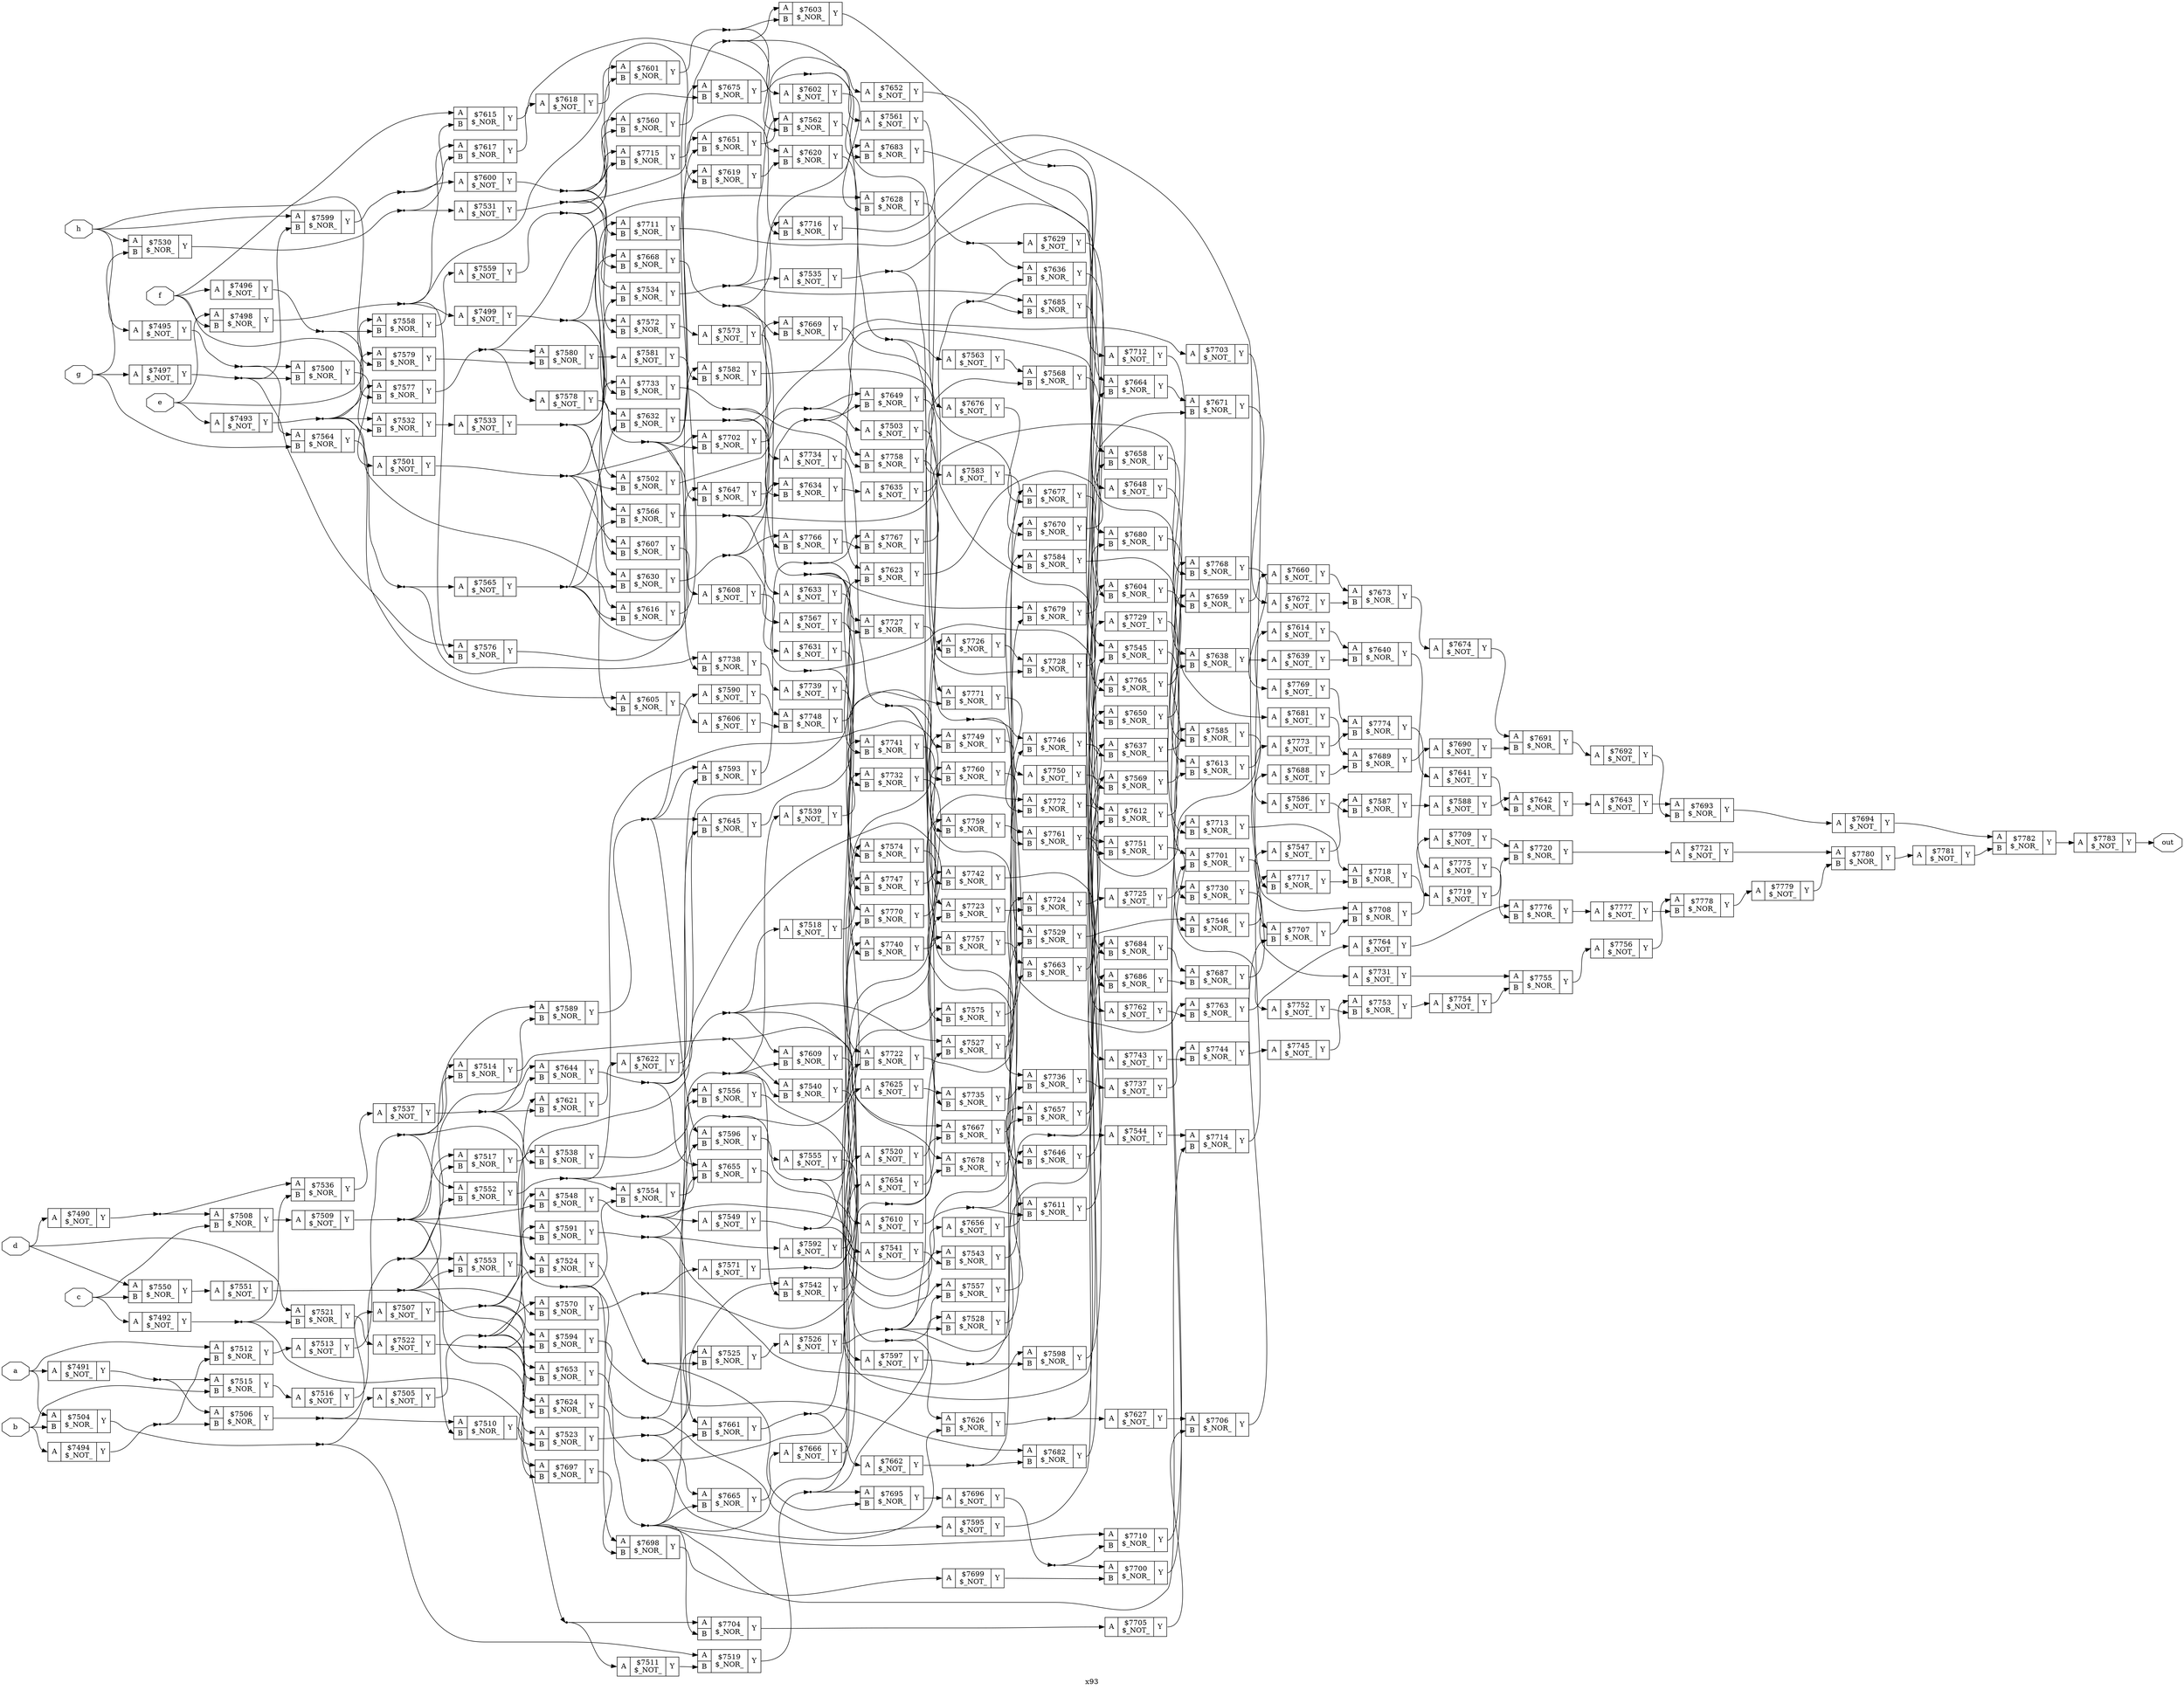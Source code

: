 digraph "x93" {
label="x93";
rankdir="LR";
remincross=true;
n294 [ shape=octagon, label="a", color="black", fontcolor="black" ];
n295 [ shape=octagon, label="b", color="black", fontcolor="black" ];
n296 [ shape=octagon, label="c", color="black", fontcolor="black" ];
n297 [ shape=octagon, label="d", color="black", fontcolor="black" ];
n298 [ shape=octagon, label="e", color="black", fontcolor="black" ];
n299 [ shape=octagon, label="f", color="black", fontcolor="black" ];
n300 [ shape=octagon, label="g", color="black", fontcolor="black" ];
n301 [ shape=octagon, label="h", color="black", fontcolor="black" ];
n302 [ shape=octagon, label="out", color="black", fontcolor="black" ];
c305 [ shape=record, label="{{<p303> A}|$7490\n$_NOT_|{<p304> Y}}" ];
c306 [ shape=record, label="{{<p303> A}|$7491\n$_NOT_|{<p304> Y}}" ];
c307 [ shape=record, label="{{<p303> A}|$7492\n$_NOT_|{<p304> Y}}" ];
c308 [ shape=record, label="{{<p303> A}|$7493\n$_NOT_|{<p304> Y}}" ];
c309 [ shape=record, label="{{<p303> A}|$7494\n$_NOT_|{<p304> Y}}" ];
c310 [ shape=record, label="{{<p303> A}|$7495\n$_NOT_|{<p304> Y}}" ];
c311 [ shape=record, label="{{<p303> A}|$7496\n$_NOT_|{<p304> Y}}" ];
c312 [ shape=record, label="{{<p303> A}|$7497\n$_NOT_|{<p304> Y}}" ];
c314 [ shape=record, label="{{<p303> A|<p313> B}|$7498\n$_NOR_|{<p304> Y}}" ];
c315 [ shape=record, label="{{<p303> A}|$7499\n$_NOT_|{<p304> Y}}" ];
c316 [ shape=record, label="{{<p303> A|<p313> B}|$7500\n$_NOR_|{<p304> Y}}" ];
c317 [ shape=record, label="{{<p303> A}|$7501\n$_NOT_|{<p304> Y}}" ];
c318 [ shape=record, label="{{<p303> A|<p313> B}|$7502\n$_NOR_|{<p304> Y}}" ];
c319 [ shape=record, label="{{<p303> A}|$7503\n$_NOT_|{<p304> Y}}" ];
c320 [ shape=record, label="{{<p303> A|<p313> B}|$7504\n$_NOR_|{<p304> Y}}" ];
c321 [ shape=record, label="{{<p303> A}|$7505\n$_NOT_|{<p304> Y}}" ];
c322 [ shape=record, label="{{<p303> A|<p313> B}|$7506\n$_NOR_|{<p304> Y}}" ];
c323 [ shape=record, label="{{<p303> A}|$7507\n$_NOT_|{<p304> Y}}" ];
c324 [ shape=record, label="{{<p303> A|<p313> B}|$7508\n$_NOR_|{<p304> Y}}" ];
c325 [ shape=record, label="{{<p303> A}|$7509\n$_NOT_|{<p304> Y}}" ];
c326 [ shape=record, label="{{<p303> A|<p313> B}|$7510\n$_NOR_|{<p304> Y}}" ];
c327 [ shape=record, label="{{<p303> A}|$7511\n$_NOT_|{<p304> Y}}" ];
c328 [ shape=record, label="{{<p303> A|<p313> B}|$7512\n$_NOR_|{<p304> Y}}" ];
c329 [ shape=record, label="{{<p303> A}|$7513\n$_NOT_|{<p304> Y}}" ];
c330 [ shape=record, label="{{<p303> A|<p313> B}|$7514\n$_NOR_|{<p304> Y}}" ];
c331 [ shape=record, label="{{<p303> A|<p313> B}|$7515\n$_NOR_|{<p304> Y}}" ];
c332 [ shape=record, label="{{<p303> A}|$7516\n$_NOT_|{<p304> Y}}" ];
c333 [ shape=record, label="{{<p303> A|<p313> B}|$7517\n$_NOR_|{<p304> Y}}" ];
c334 [ shape=record, label="{{<p303> A}|$7518\n$_NOT_|{<p304> Y}}" ];
c335 [ shape=record, label="{{<p303> A|<p313> B}|$7519\n$_NOR_|{<p304> Y}}" ];
c336 [ shape=record, label="{{<p303> A}|$7520\n$_NOT_|{<p304> Y}}" ];
c337 [ shape=record, label="{{<p303> A|<p313> B}|$7521\n$_NOR_|{<p304> Y}}" ];
c338 [ shape=record, label="{{<p303> A}|$7522\n$_NOT_|{<p304> Y}}" ];
c339 [ shape=record, label="{{<p303> A|<p313> B}|$7523\n$_NOR_|{<p304> Y}}" ];
c340 [ shape=record, label="{{<p303> A|<p313> B}|$7524\n$_NOR_|{<p304> Y}}" ];
c341 [ shape=record, label="{{<p303> A|<p313> B}|$7525\n$_NOR_|{<p304> Y}}" ];
c342 [ shape=record, label="{{<p303> A}|$7526\n$_NOT_|{<p304> Y}}" ];
c343 [ shape=record, label="{{<p303> A|<p313> B}|$7527\n$_NOR_|{<p304> Y}}" ];
c344 [ shape=record, label="{{<p303> A|<p313> B}|$7528\n$_NOR_|{<p304> Y}}" ];
c345 [ shape=record, label="{{<p303> A|<p313> B}|$7529\n$_NOR_|{<p304> Y}}" ];
c346 [ shape=record, label="{{<p303> A|<p313> B}|$7530\n$_NOR_|{<p304> Y}}" ];
c347 [ shape=record, label="{{<p303> A}|$7531\n$_NOT_|{<p304> Y}}" ];
c348 [ shape=record, label="{{<p303> A|<p313> B}|$7532\n$_NOR_|{<p304> Y}}" ];
c349 [ shape=record, label="{{<p303> A}|$7533\n$_NOT_|{<p304> Y}}" ];
c350 [ shape=record, label="{{<p303> A|<p313> B}|$7534\n$_NOR_|{<p304> Y}}" ];
c351 [ shape=record, label="{{<p303> A}|$7535\n$_NOT_|{<p304> Y}}" ];
c352 [ shape=record, label="{{<p303> A|<p313> B}|$7536\n$_NOR_|{<p304> Y}}" ];
c353 [ shape=record, label="{{<p303> A}|$7537\n$_NOT_|{<p304> Y}}" ];
c354 [ shape=record, label="{{<p303> A|<p313> B}|$7538\n$_NOR_|{<p304> Y}}" ];
c355 [ shape=record, label="{{<p303> A}|$7539\n$_NOT_|{<p304> Y}}" ];
c356 [ shape=record, label="{{<p303> A|<p313> B}|$7540\n$_NOR_|{<p304> Y}}" ];
c357 [ shape=record, label="{{<p303> A}|$7541\n$_NOT_|{<p304> Y}}" ];
c358 [ shape=record, label="{{<p303> A|<p313> B}|$7542\n$_NOR_|{<p304> Y}}" ];
c359 [ shape=record, label="{{<p303> A|<p313> B}|$7543\n$_NOR_|{<p304> Y}}" ];
c360 [ shape=record, label="{{<p303> A}|$7544\n$_NOT_|{<p304> Y}}" ];
c361 [ shape=record, label="{{<p303> A|<p313> B}|$7545\n$_NOR_|{<p304> Y}}" ];
c362 [ shape=record, label="{{<p303> A|<p313> B}|$7546\n$_NOR_|{<p304> Y}}" ];
c363 [ shape=record, label="{{<p303> A}|$7547\n$_NOT_|{<p304> Y}}" ];
c364 [ shape=record, label="{{<p303> A|<p313> B}|$7548\n$_NOR_|{<p304> Y}}" ];
c365 [ shape=record, label="{{<p303> A}|$7549\n$_NOT_|{<p304> Y}}" ];
c366 [ shape=record, label="{{<p303> A|<p313> B}|$7550\n$_NOR_|{<p304> Y}}" ];
c367 [ shape=record, label="{{<p303> A}|$7551\n$_NOT_|{<p304> Y}}" ];
c368 [ shape=record, label="{{<p303> A|<p313> B}|$7552\n$_NOR_|{<p304> Y}}" ];
c369 [ shape=record, label="{{<p303> A|<p313> B}|$7553\n$_NOR_|{<p304> Y}}" ];
c370 [ shape=record, label="{{<p303> A|<p313> B}|$7554\n$_NOR_|{<p304> Y}}" ];
c371 [ shape=record, label="{{<p303> A}|$7555\n$_NOT_|{<p304> Y}}" ];
c372 [ shape=record, label="{{<p303> A|<p313> B}|$7556\n$_NOR_|{<p304> Y}}" ];
c373 [ shape=record, label="{{<p303> A|<p313> B}|$7557\n$_NOR_|{<p304> Y}}" ];
c374 [ shape=record, label="{{<p303> A|<p313> B}|$7558\n$_NOR_|{<p304> Y}}" ];
c375 [ shape=record, label="{{<p303> A}|$7559\n$_NOT_|{<p304> Y}}" ];
c376 [ shape=record, label="{{<p303> A|<p313> B}|$7560\n$_NOR_|{<p304> Y}}" ];
c377 [ shape=record, label="{{<p303> A}|$7561\n$_NOT_|{<p304> Y}}" ];
c378 [ shape=record, label="{{<p303> A|<p313> B}|$7562\n$_NOR_|{<p304> Y}}" ];
c379 [ shape=record, label="{{<p303> A}|$7563\n$_NOT_|{<p304> Y}}" ];
c380 [ shape=record, label="{{<p303> A|<p313> B}|$7564\n$_NOR_|{<p304> Y}}" ];
c381 [ shape=record, label="{{<p303> A}|$7565\n$_NOT_|{<p304> Y}}" ];
c382 [ shape=record, label="{{<p303> A|<p313> B}|$7566\n$_NOR_|{<p304> Y}}" ];
c383 [ shape=record, label="{{<p303> A}|$7567\n$_NOT_|{<p304> Y}}" ];
c384 [ shape=record, label="{{<p303> A|<p313> B}|$7568\n$_NOR_|{<p304> Y}}" ];
c385 [ shape=record, label="{{<p303> A|<p313> B}|$7569\n$_NOR_|{<p304> Y}}" ];
c386 [ shape=record, label="{{<p303> A|<p313> B}|$7570\n$_NOR_|{<p304> Y}}" ];
c387 [ shape=record, label="{{<p303> A}|$7571\n$_NOT_|{<p304> Y}}" ];
c388 [ shape=record, label="{{<p303> A|<p313> B}|$7572\n$_NOR_|{<p304> Y}}" ];
c389 [ shape=record, label="{{<p303> A}|$7573\n$_NOT_|{<p304> Y}}" ];
c390 [ shape=record, label="{{<p303> A|<p313> B}|$7574\n$_NOR_|{<p304> Y}}" ];
c391 [ shape=record, label="{{<p303> A|<p313> B}|$7575\n$_NOR_|{<p304> Y}}" ];
c392 [ shape=record, label="{{<p303> A|<p313> B}|$7576\n$_NOR_|{<p304> Y}}" ];
c393 [ shape=record, label="{{<p303> A|<p313> B}|$7577\n$_NOR_|{<p304> Y}}" ];
c394 [ shape=record, label="{{<p303> A}|$7578\n$_NOT_|{<p304> Y}}" ];
c395 [ shape=record, label="{{<p303> A|<p313> B}|$7579\n$_NOR_|{<p304> Y}}" ];
c396 [ shape=record, label="{{<p303> A|<p313> B}|$7580\n$_NOR_|{<p304> Y}}" ];
c397 [ shape=record, label="{{<p303> A}|$7581\n$_NOT_|{<p304> Y}}" ];
c398 [ shape=record, label="{{<p303> A|<p313> B}|$7582\n$_NOR_|{<p304> Y}}" ];
c399 [ shape=record, label="{{<p303> A}|$7583\n$_NOT_|{<p304> Y}}" ];
c400 [ shape=record, label="{{<p303> A|<p313> B}|$7584\n$_NOR_|{<p304> Y}}" ];
c401 [ shape=record, label="{{<p303> A|<p313> B}|$7585\n$_NOR_|{<p304> Y}}" ];
c402 [ shape=record, label="{{<p303> A}|$7586\n$_NOT_|{<p304> Y}}" ];
c403 [ shape=record, label="{{<p303> A|<p313> B}|$7587\n$_NOR_|{<p304> Y}}" ];
c404 [ shape=record, label="{{<p303> A}|$7588\n$_NOT_|{<p304> Y}}" ];
c405 [ shape=record, label="{{<p303> A|<p313> B}|$7589\n$_NOR_|{<p304> Y}}" ];
c406 [ shape=record, label="{{<p303> A}|$7590\n$_NOT_|{<p304> Y}}" ];
c407 [ shape=record, label="{{<p303> A|<p313> B}|$7591\n$_NOR_|{<p304> Y}}" ];
c408 [ shape=record, label="{{<p303> A}|$7592\n$_NOT_|{<p304> Y}}" ];
c409 [ shape=record, label="{{<p303> A|<p313> B}|$7593\n$_NOR_|{<p304> Y}}" ];
c410 [ shape=record, label="{{<p303> A|<p313> B}|$7594\n$_NOR_|{<p304> Y}}" ];
c411 [ shape=record, label="{{<p303> A}|$7595\n$_NOT_|{<p304> Y}}" ];
c412 [ shape=record, label="{{<p303> A|<p313> B}|$7596\n$_NOR_|{<p304> Y}}" ];
c413 [ shape=record, label="{{<p303> A}|$7597\n$_NOT_|{<p304> Y}}" ];
c414 [ shape=record, label="{{<p303> A|<p313> B}|$7598\n$_NOR_|{<p304> Y}}" ];
c415 [ shape=record, label="{{<p303> A|<p313> B}|$7599\n$_NOR_|{<p304> Y}}" ];
c416 [ shape=record, label="{{<p303> A}|$7600\n$_NOT_|{<p304> Y}}" ];
c417 [ shape=record, label="{{<p303> A|<p313> B}|$7601\n$_NOR_|{<p304> Y}}" ];
c418 [ shape=record, label="{{<p303> A}|$7602\n$_NOT_|{<p304> Y}}" ];
c419 [ shape=record, label="{{<p303> A|<p313> B}|$7603\n$_NOR_|{<p304> Y}}" ];
c420 [ shape=record, label="{{<p303> A|<p313> B}|$7604\n$_NOR_|{<p304> Y}}" ];
c421 [ shape=record, label="{{<p303> A|<p313> B}|$7605\n$_NOR_|{<p304> Y}}" ];
c422 [ shape=record, label="{{<p303> A}|$7606\n$_NOT_|{<p304> Y}}" ];
c423 [ shape=record, label="{{<p303> A|<p313> B}|$7607\n$_NOR_|{<p304> Y}}" ];
c424 [ shape=record, label="{{<p303> A}|$7608\n$_NOT_|{<p304> Y}}" ];
c425 [ shape=record, label="{{<p303> A|<p313> B}|$7609\n$_NOR_|{<p304> Y}}" ];
c426 [ shape=record, label="{{<p303> A}|$7610\n$_NOT_|{<p304> Y}}" ];
c427 [ shape=record, label="{{<p303> A|<p313> B}|$7611\n$_NOR_|{<p304> Y}}" ];
c428 [ shape=record, label="{{<p303> A|<p313> B}|$7612\n$_NOR_|{<p304> Y}}" ];
c429 [ shape=record, label="{{<p303> A|<p313> B}|$7613\n$_NOR_|{<p304> Y}}" ];
c430 [ shape=record, label="{{<p303> A}|$7614\n$_NOT_|{<p304> Y}}" ];
c431 [ shape=record, label="{{<p303> A|<p313> B}|$7615\n$_NOR_|{<p304> Y}}" ];
c432 [ shape=record, label="{{<p303> A|<p313> B}|$7616\n$_NOR_|{<p304> Y}}" ];
c433 [ shape=record, label="{{<p303> A|<p313> B}|$7617\n$_NOR_|{<p304> Y}}" ];
c434 [ shape=record, label="{{<p303> A}|$7618\n$_NOT_|{<p304> Y}}" ];
c435 [ shape=record, label="{{<p303> A|<p313> B}|$7619\n$_NOR_|{<p304> Y}}" ];
c436 [ shape=record, label="{{<p303> A|<p313> B}|$7620\n$_NOR_|{<p304> Y}}" ];
c437 [ shape=record, label="{{<p303> A|<p313> B}|$7621\n$_NOR_|{<p304> Y}}" ];
c438 [ shape=record, label="{{<p303> A}|$7622\n$_NOT_|{<p304> Y}}" ];
c439 [ shape=record, label="{{<p303> A|<p313> B}|$7623\n$_NOR_|{<p304> Y}}" ];
c440 [ shape=record, label="{{<p303> A|<p313> B}|$7624\n$_NOR_|{<p304> Y}}" ];
c441 [ shape=record, label="{{<p303> A}|$7625\n$_NOT_|{<p304> Y}}" ];
c442 [ shape=record, label="{{<p303> A|<p313> B}|$7626\n$_NOR_|{<p304> Y}}" ];
c443 [ shape=record, label="{{<p303> A}|$7627\n$_NOT_|{<p304> Y}}" ];
c444 [ shape=record, label="{{<p303> A|<p313> B}|$7628\n$_NOR_|{<p304> Y}}" ];
c445 [ shape=record, label="{{<p303> A}|$7629\n$_NOT_|{<p304> Y}}" ];
c446 [ shape=record, label="{{<p303> A|<p313> B}|$7630\n$_NOR_|{<p304> Y}}" ];
c447 [ shape=record, label="{{<p303> A}|$7631\n$_NOT_|{<p304> Y}}" ];
c448 [ shape=record, label="{{<p303> A|<p313> B}|$7632\n$_NOR_|{<p304> Y}}" ];
c449 [ shape=record, label="{{<p303> A}|$7633\n$_NOT_|{<p304> Y}}" ];
c450 [ shape=record, label="{{<p303> A|<p313> B}|$7634\n$_NOR_|{<p304> Y}}" ];
c451 [ shape=record, label="{{<p303> A}|$7635\n$_NOT_|{<p304> Y}}" ];
c452 [ shape=record, label="{{<p303> A|<p313> B}|$7636\n$_NOR_|{<p304> Y}}" ];
c453 [ shape=record, label="{{<p303> A|<p313> B}|$7637\n$_NOR_|{<p304> Y}}" ];
c454 [ shape=record, label="{{<p303> A|<p313> B}|$7638\n$_NOR_|{<p304> Y}}" ];
c455 [ shape=record, label="{{<p303> A}|$7639\n$_NOT_|{<p304> Y}}" ];
c456 [ shape=record, label="{{<p303> A|<p313> B}|$7640\n$_NOR_|{<p304> Y}}" ];
c457 [ shape=record, label="{{<p303> A}|$7641\n$_NOT_|{<p304> Y}}" ];
c458 [ shape=record, label="{{<p303> A|<p313> B}|$7642\n$_NOR_|{<p304> Y}}" ];
c459 [ shape=record, label="{{<p303> A}|$7643\n$_NOT_|{<p304> Y}}" ];
c460 [ shape=record, label="{{<p303> A|<p313> B}|$7644\n$_NOR_|{<p304> Y}}" ];
c461 [ shape=record, label="{{<p303> A|<p313> B}|$7645\n$_NOR_|{<p304> Y}}" ];
c462 [ shape=record, label="{{<p303> A|<p313> B}|$7646\n$_NOR_|{<p304> Y}}" ];
c463 [ shape=record, label="{{<p303> A|<p313> B}|$7647\n$_NOR_|{<p304> Y}}" ];
c464 [ shape=record, label="{{<p303> A}|$7648\n$_NOT_|{<p304> Y}}" ];
c465 [ shape=record, label="{{<p303> A|<p313> B}|$7649\n$_NOR_|{<p304> Y}}" ];
c466 [ shape=record, label="{{<p303> A|<p313> B}|$7650\n$_NOR_|{<p304> Y}}" ];
c467 [ shape=record, label="{{<p303> A|<p313> B}|$7651\n$_NOR_|{<p304> Y}}" ];
c468 [ shape=record, label="{{<p303> A}|$7652\n$_NOT_|{<p304> Y}}" ];
c469 [ shape=record, label="{{<p303> A|<p313> B}|$7653\n$_NOR_|{<p304> Y}}" ];
c470 [ shape=record, label="{{<p303> A}|$7654\n$_NOT_|{<p304> Y}}" ];
c471 [ shape=record, label="{{<p303> A|<p313> B}|$7655\n$_NOR_|{<p304> Y}}" ];
c472 [ shape=record, label="{{<p303> A}|$7656\n$_NOT_|{<p304> Y}}" ];
c473 [ shape=record, label="{{<p303> A|<p313> B}|$7657\n$_NOR_|{<p304> Y}}" ];
c474 [ shape=record, label="{{<p303> A|<p313> B}|$7658\n$_NOR_|{<p304> Y}}" ];
c475 [ shape=record, label="{{<p303> A|<p313> B}|$7659\n$_NOR_|{<p304> Y}}" ];
c476 [ shape=record, label="{{<p303> A}|$7660\n$_NOT_|{<p304> Y}}" ];
c477 [ shape=record, label="{{<p303> A|<p313> B}|$7661\n$_NOR_|{<p304> Y}}" ];
c478 [ shape=record, label="{{<p303> A}|$7662\n$_NOT_|{<p304> Y}}" ];
c479 [ shape=record, label="{{<p303> A|<p313> B}|$7663\n$_NOR_|{<p304> Y}}" ];
c480 [ shape=record, label="{{<p303> A|<p313> B}|$7664\n$_NOR_|{<p304> Y}}" ];
c481 [ shape=record, label="{{<p303> A|<p313> B}|$7665\n$_NOR_|{<p304> Y}}" ];
c482 [ shape=record, label="{{<p303> A}|$7666\n$_NOT_|{<p304> Y}}" ];
c483 [ shape=record, label="{{<p303> A|<p313> B}|$7667\n$_NOR_|{<p304> Y}}" ];
c484 [ shape=record, label="{{<p303> A|<p313> B}|$7668\n$_NOR_|{<p304> Y}}" ];
c485 [ shape=record, label="{{<p303> A|<p313> B}|$7669\n$_NOR_|{<p304> Y}}" ];
c486 [ shape=record, label="{{<p303> A|<p313> B}|$7670\n$_NOR_|{<p304> Y}}" ];
c487 [ shape=record, label="{{<p303> A|<p313> B}|$7671\n$_NOR_|{<p304> Y}}" ];
c488 [ shape=record, label="{{<p303> A}|$7672\n$_NOT_|{<p304> Y}}" ];
c489 [ shape=record, label="{{<p303> A|<p313> B}|$7673\n$_NOR_|{<p304> Y}}" ];
c490 [ shape=record, label="{{<p303> A}|$7674\n$_NOT_|{<p304> Y}}" ];
c491 [ shape=record, label="{{<p303> A|<p313> B}|$7675\n$_NOR_|{<p304> Y}}" ];
c492 [ shape=record, label="{{<p303> A}|$7676\n$_NOT_|{<p304> Y}}" ];
c493 [ shape=record, label="{{<p303> A|<p313> B}|$7677\n$_NOR_|{<p304> Y}}" ];
c494 [ shape=record, label="{{<p303> A|<p313> B}|$7678\n$_NOR_|{<p304> Y}}" ];
c495 [ shape=record, label="{{<p303> A|<p313> B}|$7679\n$_NOR_|{<p304> Y}}" ];
c496 [ shape=record, label="{{<p303> A|<p313> B}|$7680\n$_NOR_|{<p304> Y}}" ];
c497 [ shape=record, label="{{<p303> A}|$7681\n$_NOT_|{<p304> Y}}" ];
c498 [ shape=record, label="{{<p303> A|<p313> B}|$7682\n$_NOR_|{<p304> Y}}" ];
c499 [ shape=record, label="{{<p303> A|<p313> B}|$7683\n$_NOR_|{<p304> Y}}" ];
c500 [ shape=record, label="{{<p303> A|<p313> B}|$7684\n$_NOR_|{<p304> Y}}" ];
c501 [ shape=record, label="{{<p303> A|<p313> B}|$7685\n$_NOR_|{<p304> Y}}" ];
c502 [ shape=record, label="{{<p303> A|<p313> B}|$7686\n$_NOR_|{<p304> Y}}" ];
c503 [ shape=record, label="{{<p303> A|<p313> B}|$7687\n$_NOR_|{<p304> Y}}" ];
c504 [ shape=record, label="{{<p303> A}|$7688\n$_NOT_|{<p304> Y}}" ];
c505 [ shape=record, label="{{<p303> A|<p313> B}|$7689\n$_NOR_|{<p304> Y}}" ];
c506 [ shape=record, label="{{<p303> A}|$7690\n$_NOT_|{<p304> Y}}" ];
c507 [ shape=record, label="{{<p303> A|<p313> B}|$7691\n$_NOR_|{<p304> Y}}" ];
c508 [ shape=record, label="{{<p303> A}|$7692\n$_NOT_|{<p304> Y}}" ];
c509 [ shape=record, label="{{<p303> A|<p313> B}|$7693\n$_NOR_|{<p304> Y}}" ];
c510 [ shape=record, label="{{<p303> A}|$7694\n$_NOT_|{<p304> Y}}" ];
c511 [ shape=record, label="{{<p303> A|<p313> B}|$7695\n$_NOR_|{<p304> Y}}" ];
c512 [ shape=record, label="{{<p303> A}|$7696\n$_NOT_|{<p304> Y}}" ];
c513 [ shape=record, label="{{<p303> A|<p313> B}|$7697\n$_NOR_|{<p304> Y}}" ];
c514 [ shape=record, label="{{<p303> A|<p313> B}|$7698\n$_NOR_|{<p304> Y}}" ];
c515 [ shape=record, label="{{<p303> A}|$7699\n$_NOT_|{<p304> Y}}" ];
c516 [ shape=record, label="{{<p303> A|<p313> B}|$7700\n$_NOR_|{<p304> Y}}" ];
c517 [ shape=record, label="{{<p303> A|<p313> B}|$7701\n$_NOR_|{<p304> Y}}" ];
c518 [ shape=record, label="{{<p303> A|<p313> B}|$7702\n$_NOR_|{<p304> Y}}" ];
c519 [ shape=record, label="{{<p303> A}|$7703\n$_NOT_|{<p304> Y}}" ];
c520 [ shape=record, label="{{<p303> A|<p313> B}|$7704\n$_NOR_|{<p304> Y}}" ];
c521 [ shape=record, label="{{<p303> A}|$7705\n$_NOT_|{<p304> Y}}" ];
c522 [ shape=record, label="{{<p303> A|<p313> B}|$7706\n$_NOR_|{<p304> Y}}" ];
c523 [ shape=record, label="{{<p303> A|<p313> B}|$7707\n$_NOR_|{<p304> Y}}" ];
c524 [ shape=record, label="{{<p303> A|<p313> B}|$7708\n$_NOR_|{<p304> Y}}" ];
c525 [ shape=record, label="{{<p303> A}|$7709\n$_NOT_|{<p304> Y}}" ];
c526 [ shape=record, label="{{<p303> A|<p313> B}|$7710\n$_NOR_|{<p304> Y}}" ];
c527 [ shape=record, label="{{<p303> A|<p313> B}|$7711\n$_NOR_|{<p304> Y}}" ];
c528 [ shape=record, label="{{<p303> A}|$7712\n$_NOT_|{<p304> Y}}" ];
c529 [ shape=record, label="{{<p303> A|<p313> B}|$7713\n$_NOR_|{<p304> Y}}" ];
c530 [ shape=record, label="{{<p303> A|<p313> B}|$7714\n$_NOR_|{<p304> Y}}" ];
c531 [ shape=record, label="{{<p303> A|<p313> B}|$7715\n$_NOR_|{<p304> Y}}" ];
c532 [ shape=record, label="{{<p303> A|<p313> B}|$7716\n$_NOR_|{<p304> Y}}" ];
c533 [ shape=record, label="{{<p303> A|<p313> B}|$7717\n$_NOR_|{<p304> Y}}" ];
c534 [ shape=record, label="{{<p303> A|<p313> B}|$7718\n$_NOR_|{<p304> Y}}" ];
c535 [ shape=record, label="{{<p303> A}|$7719\n$_NOT_|{<p304> Y}}" ];
c536 [ shape=record, label="{{<p303> A|<p313> B}|$7720\n$_NOR_|{<p304> Y}}" ];
c537 [ shape=record, label="{{<p303> A}|$7721\n$_NOT_|{<p304> Y}}" ];
c538 [ shape=record, label="{{<p303> A|<p313> B}|$7722\n$_NOR_|{<p304> Y}}" ];
c539 [ shape=record, label="{{<p303> A|<p313> B}|$7723\n$_NOR_|{<p304> Y}}" ];
c540 [ shape=record, label="{{<p303> A|<p313> B}|$7724\n$_NOR_|{<p304> Y}}" ];
c541 [ shape=record, label="{{<p303> A}|$7725\n$_NOT_|{<p304> Y}}" ];
c542 [ shape=record, label="{{<p303> A|<p313> B}|$7726\n$_NOR_|{<p304> Y}}" ];
c543 [ shape=record, label="{{<p303> A|<p313> B}|$7727\n$_NOR_|{<p304> Y}}" ];
c544 [ shape=record, label="{{<p303> A|<p313> B}|$7728\n$_NOR_|{<p304> Y}}" ];
c545 [ shape=record, label="{{<p303> A}|$7729\n$_NOT_|{<p304> Y}}" ];
c546 [ shape=record, label="{{<p303> A|<p313> B}|$7730\n$_NOR_|{<p304> Y}}" ];
c547 [ shape=record, label="{{<p303> A}|$7731\n$_NOT_|{<p304> Y}}" ];
c548 [ shape=record, label="{{<p303> A|<p313> B}|$7732\n$_NOR_|{<p304> Y}}" ];
c549 [ shape=record, label="{{<p303> A|<p313> B}|$7733\n$_NOR_|{<p304> Y}}" ];
c550 [ shape=record, label="{{<p303> A}|$7734\n$_NOT_|{<p304> Y}}" ];
c551 [ shape=record, label="{{<p303> A|<p313> B}|$7735\n$_NOR_|{<p304> Y}}" ];
c552 [ shape=record, label="{{<p303> A|<p313> B}|$7736\n$_NOR_|{<p304> Y}}" ];
c553 [ shape=record, label="{{<p303> A}|$7737\n$_NOT_|{<p304> Y}}" ];
c554 [ shape=record, label="{{<p303> A|<p313> B}|$7738\n$_NOR_|{<p304> Y}}" ];
c555 [ shape=record, label="{{<p303> A}|$7739\n$_NOT_|{<p304> Y}}" ];
c556 [ shape=record, label="{{<p303> A|<p313> B}|$7740\n$_NOR_|{<p304> Y}}" ];
c557 [ shape=record, label="{{<p303> A|<p313> B}|$7741\n$_NOR_|{<p304> Y}}" ];
c558 [ shape=record, label="{{<p303> A|<p313> B}|$7742\n$_NOR_|{<p304> Y}}" ];
c559 [ shape=record, label="{{<p303> A}|$7743\n$_NOT_|{<p304> Y}}" ];
c560 [ shape=record, label="{{<p303> A|<p313> B}|$7744\n$_NOR_|{<p304> Y}}" ];
c561 [ shape=record, label="{{<p303> A}|$7745\n$_NOT_|{<p304> Y}}" ];
c562 [ shape=record, label="{{<p303> A|<p313> B}|$7746\n$_NOR_|{<p304> Y}}" ];
c563 [ shape=record, label="{{<p303> A|<p313> B}|$7747\n$_NOR_|{<p304> Y}}" ];
c564 [ shape=record, label="{{<p303> A|<p313> B}|$7748\n$_NOR_|{<p304> Y}}" ];
c565 [ shape=record, label="{{<p303> A|<p313> B}|$7749\n$_NOR_|{<p304> Y}}" ];
c566 [ shape=record, label="{{<p303> A}|$7750\n$_NOT_|{<p304> Y}}" ];
c567 [ shape=record, label="{{<p303> A|<p313> B}|$7751\n$_NOR_|{<p304> Y}}" ];
c568 [ shape=record, label="{{<p303> A}|$7752\n$_NOT_|{<p304> Y}}" ];
c569 [ shape=record, label="{{<p303> A|<p313> B}|$7753\n$_NOR_|{<p304> Y}}" ];
c570 [ shape=record, label="{{<p303> A}|$7754\n$_NOT_|{<p304> Y}}" ];
c571 [ shape=record, label="{{<p303> A|<p313> B}|$7755\n$_NOR_|{<p304> Y}}" ];
c572 [ shape=record, label="{{<p303> A}|$7756\n$_NOT_|{<p304> Y}}" ];
c573 [ shape=record, label="{{<p303> A|<p313> B}|$7757\n$_NOR_|{<p304> Y}}" ];
c574 [ shape=record, label="{{<p303> A|<p313> B}|$7758\n$_NOR_|{<p304> Y}}" ];
c575 [ shape=record, label="{{<p303> A|<p313> B}|$7759\n$_NOR_|{<p304> Y}}" ];
c576 [ shape=record, label="{{<p303> A|<p313> B}|$7760\n$_NOR_|{<p304> Y}}" ];
c577 [ shape=record, label="{{<p303> A|<p313> B}|$7761\n$_NOR_|{<p304> Y}}" ];
c578 [ shape=record, label="{{<p303> A}|$7762\n$_NOT_|{<p304> Y}}" ];
c579 [ shape=record, label="{{<p303> A|<p313> B}|$7763\n$_NOR_|{<p304> Y}}" ];
c580 [ shape=record, label="{{<p303> A}|$7764\n$_NOT_|{<p304> Y}}" ];
c581 [ shape=record, label="{{<p303> A|<p313> B}|$7765\n$_NOR_|{<p304> Y}}" ];
c582 [ shape=record, label="{{<p303> A|<p313> B}|$7766\n$_NOR_|{<p304> Y}}" ];
c583 [ shape=record, label="{{<p303> A|<p313> B}|$7767\n$_NOR_|{<p304> Y}}" ];
c584 [ shape=record, label="{{<p303> A|<p313> B}|$7768\n$_NOR_|{<p304> Y}}" ];
c585 [ shape=record, label="{{<p303> A}|$7769\n$_NOT_|{<p304> Y}}" ];
c586 [ shape=record, label="{{<p303> A|<p313> B}|$7770\n$_NOR_|{<p304> Y}}" ];
c587 [ shape=record, label="{{<p303> A|<p313> B}|$7771\n$_NOR_|{<p304> Y}}" ];
c588 [ shape=record, label="{{<p303> A|<p313> B}|$7772\n$_NOR_|{<p304> Y}}" ];
c589 [ shape=record, label="{{<p303> A}|$7773\n$_NOT_|{<p304> Y}}" ];
c590 [ shape=record, label="{{<p303> A|<p313> B}|$7774\n$_NOR_|{<p304> Y}}" ];
c591 [ shape=record, label="{{<p303> A}|$7775\n$_NOT_|{<p304> Y}}" ];
c592 [ shape=record, label="{{<p303> A|<p313> B}|$7776\n$_NOR_|{<p304> Y}}" ];
c593 [ shape=record, label="{{<p303> A}|$7777\n$_NOT_|{<p304> Y}}" ];
c594 [ shape=record, label="{{<p303> A|<p313> B}|$7778\n$_NOR_|{<p304> Y}}" ];
c595 [ shape=record, label="{{<p303> A}|$7779\n$_NOT_|{<p304> Y}}" ];
c596 [ shape=record, label="{{<p303> A|<p313> B}|$7780\n$_NOR_|{<p304> Y}}" ];
c597 [ shape=record, label="{{<p303> A}|$7781\n$_NOT_|{<p304> Y}}" ];
c598 [ shape=record, label="{{<p303> A|<p313> B}|$7782\n$_NOR_|{<p304> Y}}" ];
c599 [ shape=record, label="{{<p303> A}|$7783\n$_NOT_|{<p304> Y}}" ];
c396:p304:e -> c397:p303:w [color="black", label=""];
n10 [ shape=point ];
c405:p304:e -> n10:w [color="black", label=""];
n10:e -> c406:p303:w [color="black", label=""];
n10:e -> c409:p303:w [color="black", label=""];
n10:e -> c412:p303:w [color="black", label=""];
n10:e -> c461:p303:w [color="black", label=""];
c486:p304:e -> c487:p313:w [color="black", label=""];
c487:p304:e -> c488:p303:w [color="black", label=""];
c488:p304:e -> c489:p313:w [color="black", label=""];
c489:p304:e -> c490:p303:w [color="black", label=""];
c490:p304:e -> c507:p303:w [color="black", label=""];
n105 [ shape=point ];
c491:p304:e -> n105:w [color="black", label=""];
n105:e -> c492:p303:w [color="black", label=""];
n105:e -> c499:p313:w [color="black", label=""];
c492:p304:e -> c493:p313:w [color="black", label=""];
c493:p304:e -> c496:p303:w [color="black", label=""];
c494:p304:e -> c495:p313:w [color="black", label=""];
c495:p304:e -> c496:p313:w [color="black", label=""];
n11 [ shape=point ];
c305:p304:e -> n11:w [color="black", label=""];
n11:e -> c324:p303:w [color="black", label=""];
n11:e -> c352:p303:w [color="black", label=""];
n110 [ shape=point ];
c315:p304:e -> n110:w [color="black", label=""];
n110:e -> c318:p303:w [color="black", label=""];
n110:e -> c382:p303:w [color="black", label=""];
n110:e -> c388:p303:w [color="black", label=""];
n110:e -> c484:p303:w [color="black", label=""];
c496:p304:e -> c497:p303:w [color="black", label=""];
c497:p304:e -> c505:p303:w [color="black", label=""];
c498:p304:e -> c500:p303:w [color="black", label=""];
c499:p304:e -> c500:p313:w [color="black", label=""];
c500:p304:e -> c503:p303:w [color="black", label=""];
c501:p304:e -> c502:p313:w [color="black", label=""];
c502:p304:e -> c503:p313:w [color="black", label=""];
c503:p304:e -> c504:p303:w [color="black", label=""];
c504:p304:e -> c505:p313:w [color="black", label=""];
c406:p304:e -> c564:p303:w [color="black", label=""];
c505:p304:e -> c506:p303:w [color="black", label=""];
c316:p304:e -> c317:p303:w [color="black", label=""];
c506:p304:e -> c507:p313:w [color="black", label=""];
c507:p304:e -> c508:p303:w [color="black", label=""];
c508:p304:e -> c509:p313:w [color="black", label=""];
c509:p304:e -> c510:p303:w [color="black", label=""];
c510:p304:e -> c598:p303:w [color="black", label=""];
c511:p304:e -> c512:p303:w [color="black", label=""];
n128 [ shape=point ];
c512:p304:e -> n128:w [color="black", label=""];
n128:e -> c516:p303:w [color="black", label=""];
n128:e -> c526:p313:w [color="black", label=""];
c513:p304:e -> c514:p313:w [color="black", label=""];
n13 [ shape=point ];
c407:p304:e -> n13:w [color="black", label=""];
n13:e -> c408:p303:w [color="black", label=""];
n13:e -> c409:p313:w [color="black", label=""];
n13:e -> c414:p303:w [color="black", label=""];
c514:p304:e -> c515:p303:w [color="black", label=""];
c515:p304:e -> c516:p313:w [color="black", label=""];
n132 [ shape=point ];
c317:p304:e -> n132:w [color="black", label=""];
n132:e -> c318:p313:w [color="black", label=""];
n132:e -> c421:p313:w [color="black", label=""];
n132:e -> c423:p303:w [color="black", label=""];
n132:e -> c518:p303:w [color="black", label=""];
n132:e -> c549:p303:w [color="black", label=""];
c516:p304:e -> c517:p313:w [color="black", label=""];
c517:p304:e -> c524:p303:w [color="black", label=""];
c518:p304:e -> c519:p303:w [color="black", label=""];
c519:p304:e -> c523:p303:w [color="black", label=""];
c520:p304:e -> c521:p303:w [color="black", label=""];
c521:p304:e -> c522:p313:w [color="black", label=""];
c522:p304:e -> c523:p313:w [color="black", label=""];
c408:p304:e -> c563:p303:w [color="black", label=""];
c523:p304:e -> c524:p313:w [color="black", label=""];
c524:p304:e -> c525:p303:w [color="black", label=""];
c525:p304:e -> c536:p303:w [color="black", label=""];
n143 [ shape=point ];
c318:p304:e -> n143:w [color="black", label=""];
n143:e -> c319:p303:w [color="black", label=""];
n143:e -> c465:p303:w [color="black", label=""];
c526:p304:e -> c529:p303:w [color="black", label=""];
c527:p304:e -> c528:p303:w [color="black", label=""];
c528:p304:e -> c529:p313:w [color="black", label=""];
c529:p304:e -> c534:p303:w [color="black", label=""];
c530:p304:e -> c533:p303:w [color="black", label=""];
c531:p304:e -> c532:p313:w [color="black", label=""];
n15 [ shape=point ];
c409:p304:e -> n15:w [color="black", label=""];
n15:e -> c543:p313:w [color="black", label=""];
n15:e -> c583:p303:w [color="black", label=""];
c532:p304:e -> c533:p313:w [color="black", label=""];
c533:p304:e -> c534:p313:w [color="black", label=""];
c534:p304:e -> c535:p303:w [color="black", label=""];
c535:p304:e -> c536:p313:w [color="black", label=""];
n154 [ shape=point ];
c319:p304:e -> n154:w [color="black", label=""];
n154:e -> c345:p303:w [color="black", label=""];
n154:e -> c562:p303:w [color="black", label=""];
c536:p304:e -> c537:p303:w [color="black", label=""];
c537:p304:e -> c596:p303:w [color="black", label=""];
c538:p304:e -> c540:p303:w [color="black", label=""];
c539:p304:e -> c540:p313:w [color="black", label=""];
c540:p304:e -> c541:p303:w [color="black", label=""];
n16 [ shape=point ];
c410:p304:e -> n16:w [color="black", label=""];
n16:e -> c411:p303:w [color="black", label=""];
n16:e -> c412:p313:w [color="black", label=""];
c541:p304:e -> c546:p303:w [color="black", label=""];
c542:p304:e -> c544:p303:w [color="black", label=""];
c543:p304:e -> c544:p313:w [color="black", label=""];
c544:p304:e -> c545:p303:w [color="black", label=""];
c545:p304:e -> c546:p313:w [color="black", label=""];
n165 [ shape=point ];
c320:p304:e -> n165:w [color="black", label=""];
n165:e -> c321:p303:w [color="black", label=""];
n165:e -> c335:p303:w [color="black", label=""];
c546:p304:e -> c547:p303:w [color="black", label=""];
c547:p304:e -> c571:p303:w [color="black", label=""];
c548:p304:e -> c552:p303:w [color="black", label=""];
n169 [ shape=point ];
c549:p304:e -> n169:w [color="black", label=""];
n169:e -> c550:p303:w [color="black", label=""];
n169:e -> c574:p313:w [color="black", label=""];
c411:p304:e -> c502:p303:w [color="black", label=""];
n170 [ shape=point ];
c550:p304:e -> n170:w [color="black", label=""];
n170:e -> c551:p313:w [color="black", label=""];
n170:e -> c573:p313:w [color="black", label=""];
n170:e -> c576:p313:w [color="black", label=""];
c551:p304:e -> c552:p313:w [color="black", label=""];
c552:p304:e -> c553:p303:w [color="black", label=""];
c553:p304:e -> c560:p303:w [color="black", label=""];
c554:p304:e -> c555:p303:w [color="black", label=""];
c555:p304:e -> c556:p313:w [color="black", label=""];
n176 [ shape=point ];
c321:p304:e -> n176:w [color="black", label=""];
n176:e -> c354:p303:w [color="black", label=""];
n176:e -> c364:p303:w [color="black", label=""];
n176:e -> c386:p303:w [color="black", label=""];
n176:e -> c440:p303:w [color="black", label=""];
n176:e -> c513:p313:w [color="black", label=""];
c556:p304:e -> c558:p303:w [color="black", label=""];
c557:p304:e -> c558:p313:w [color="black", label=""];
c558:p304:e -> c559:p303:w [color="black", label=""];
n18 [ shape=point ];
c412:p304:e -> n18:w [color="black", label=""];
n18:e -> c413:p303:w [color="black", label=""];
n18:e -> c586:p313:w [color="black", label=""];
c559:p304:e -> c560:p313:w [color="black", label=""];
c560:p304:e -> c561:p303:w [color="black", label=""];
c561:p304:e -> c569:p303:w [color="black", label=""];
c562:p304:e -> c567:p303:w [color="black", label=""];
c563:p304:e -> c565:p303:w [color="black", label=""];
c564:p304:e -> c565:p313:w [color="black", label=""];
c565:p304:e -> c566:p303:w [color="black", label=""];
n187 [ shape=point ];
c322:p304:e -> n187:w [color="black", label=""];
n187:e -> c323:p303:w [color="black", label=""];
n187:e -> c326:p303:w [color="black", label=""];
c566:p304:e -> c567:p313:w [color="black", label=""];
c567:p304:e -> c568:p303:w [color="black", label=""];
n19 [ shape=point ];
c413:p304:e -> n19:w [color="black", label=""];
n19:e -> c414:p313:w [color="black", label=""];
n19:e -> c462:p303:w [color="black", label=""];
c568:p304:e -> c569:p313:w [color="black", label=""];
c569:p304:e -> c570:p303:w [color="black", label=""];
c570:p304:e -> c571:p313:w [color="black", label=""];
c571:p304:e -> c572:p303:w [color="black", label=""];
c572:p304:e -> c594:p303:w [color="black", label=""];
c573:p304:e -> c579:p303:w [color="black", label=""];
c574:p304:e -> c575:p313:w [color="black", label=""];
c575:p304:e -> c577:p303:w [color="black", label=""];
n198 [ shape=point ];
c323:p304:e -> n198:w [color="black", label=""];
n198:e -> c407:p303:w [color="black", label=""];
n198:e -> c410:p303:w [color="black", label=""];
n198:e -> c437:p303:w [color="black", label=""];
n198:e -> c469:p303:w [color="black", label=""];
c576:p304:e -> c577:p313:w [color="black", label=""];
c397:p304:e -> c398:p313:w [color="black", label=""];
c414:p304:e -> c420:p303:w [color="black", label=""];
c577:p304:e -> c578:p303:w [color="black", label=""];
c578:p304:e -> c579:p313:w [color="black", label=""];
c579:p304:e -> c580:p303:w [color="black", label=""];
c580:p304:e -> c592:p303:w [color="black", label=""];
c581:p304:e -> c584:p303:w [color="black", label=""];
c582:p304:e -> c583:p313:w [color="black", label=""];
c583:p304:e -> c584:p313:w [color="black", label=""];
c584:p304:e -> c585:p303:w [color="black", label=""];
c585:p304:e -> c590:p303:w [color="black", label=""];
c324:p304:e -> c325:p303:w [color="black", label=""];
n21 [ shape=point ];
c415:p304:e -> n21:w [color="black", label=""];
n21:e -> c416:p303:w [color="black", label=""];
n21:e -> c433:p313:w [color="black", label=""];
c586:p304:e -> c588:p303:w [color="black", label=""];
c587:p304:e -> c588:p313:w [color="black", label=""];
c588:p304:e -> c589:p303:w [color="black", label=""];
c589:p304:e -> c590:p313:w [color="black", label=""];
c590:p304:e -> c591:p303:w [color="black", label=""];
c591:p304:e -> c592:p313:w [color="black", label=""];
c592:p304:e -> c593:p303:w [color="black", label=""];
c593:p304:e -> c594:p313:w [color="black", label=""];
c594:p304:e -> c595:p303:w [color="black", label=""];
c595:p304:e -> c596:p313:w [color="black", label=""];
n22 [ shape=point ];
c306:p304:e -> n22:w [color="black", label=""];
n22:e -> c322:p303:w [color="black", label=""];
n22:e -> c331:p303:w [color="black", label=""];
n220 [ shape=point ];
c325:p304:e -> n220:w [color="black", label=""];
n220:e -> c326:p313:w [color="black", label=""];
n220:e -> c330:p303:w [color="black", label=""];
n220:e -> c333:p303:w [color="black", label=""];
n220:e -> c364:p313:w [color="black", label=""];
n220:e -> c407:p313:w [color="black", label=""];
c596:p304:e -> c597:p303:w [color="black", label=""];
c597:p304:e -> c598:p313:w [color="black", label=""];
c598:p304:e -> c599:p303:w [color="black", label=""];
n224 [ shape=point ];
c326:p304:e -> n224:w [color="black", label=""];
n224:e -> c327:p303:w [color="black", label=""];
n224:e -> c520:p303:w [color="black", label=""];
c327:p304:e -> c335:p313:w [color="black", label=""];
c328:p304:e -> c329:p303:w [color="black", label=""];
n227 [ shape=point ];
c329:p304:e -> n227:w [color="black", label=""];
n227:e -> c330:p313:w [color="black", label=""];
n227:e -> c340:p303:w [color="black", label=""];
n227:e -> c368:p303:w [color="black", label=""];
n227:e -> c405:p303:w [color="black", label=""];
n228 [ shape=point ];
c330:p304:e -> n228:w [color="black", label=""];
n228:e -> c356:p303:w [color="black", label=""];
n228:e -> c483:p303:w [color="black", label=""];
c331:p304:e -> c332:p303:w [color="black", label=""];
n23 [ shape=point ];
c416:p304:e -> n23:w [color="black", label=""];
n23:e -> c417:p313:w [color="black", label=""];
n23:e -> c484:p313:w [color="black", label=""];
n23:e -> c491:p313:w [color="black", label=""];
n23:e -> c527:p313:w [color="black", label=""];
n23:e -> c531:p313:w [color="black", label=""];
n230 [ shape=point ];
c332:p304:e -> n230:w [color="black", label=""];
n230:e -> c333:p313:w [color="black", label=""];
n230:e -> c339:p303:w [color="black", label=""];
n230:e -> c369:p303:w [color="black", label=""];
n230:e -> c460:p303:w [color="black", label=""];
n231 [ shape=point ];
c333:p304:e -> n231:w [color="black", label=""];
n231:e -> c334:p303:w [color="black", label=""];
n231:e -> c343:p303:w [color="black", label=""];
n231:e -> c425:p303:w [color="black", label=""];
n231:e -> c494:p303:w [color="black", label=""];
c334:p304:e -> c548:p303:w [color="black", label=""];
n233 [ shape=point ];
c335:p304:e -> n233:w [color="black", label=""];
n233:e -> c336:p303:w [color="black", label=""];
n233:e -> c344:p303:w [color="black", label=""];
n233:e -> c511:p303:w [color="black", label=""];
c336:p304:e -> c542:p303:w [color="black", label=""];
c337:p304:e -> c338:p303:w [color="black", label=""];
n236 [ shape=point ];
c338:p304:e -> n236:w [color="black", label=""];
n236:e -> c339:p313:w [color="black", label=""];
n236:e -> c340:p313:w [color="black", label=""];
n236:e -> c410:p313:w [color="black", label=""];
n236:e -> c440:p313:w [color="black", label=""];
n237 [ shape=point ];
c339:p304:e -> n237:w [color="black", label=""];
n237:e -> c341:p303:w [color="black", label=""];
n237:e -> c358:p303:w [color="black", label=""];
n237:e -> c481:p303:w [color="black", label=""];
n238 [ shape=point ];
c340:p304:e -> n238:w [color="black", label=""];
n238:e -> c341:p313:w [color="black", label=""];
n238:e -> c511:p313:w [color="black", label=""];
c341:p304:e -> c342:p303:w [color="black", label=""];
n24 [ shape=point ];
c417:p304:e -> n24:w [color="black", label=""];
n24:e -> c418:p303:w [color="black", label=""];
n24:e -> c419:p313:w [color="black", label=""];
n240 [ shape=point ];
c342:p304:e -> n240:w [color="black", label=""];
n240:e -> c343:p313:w [color="black", label=""];
n240:e -> c344:p313:w [color="black", label=""];
n240:e -> c359:p303:w [color="black", label=""];
n240:e -> c427:p303:w [color="black", label=""];
c343:p304:e -> c493:p303:w [color="black", label=""];
c344:p304:e -> c345:p313:w [color="black", label=""];
c345:p304:e -> c362:p303:w [color="black", label=""];
n244 [ shape=point ];
c346:p304:e -> n244:w [color="black", label=""];
n244:e -> c347:p303:w [color="black", label=""];
n244:e -> c431:p313:w [color="black", label=""];
n245 [ shape=point ];
c347:p304:e -> n245:w [color="black", label=""];
n245:e -> c350:p303:w [color="black", label=""];
n245:e -> c376:p303:w [color="black", label=""];
n245:e -> c388:p313:w [color="black", label=""];
n245:e -> c467:p303:w [color="black", label=""];
c348:p304:e -> c349:p303:w [color="black", label=""];
n247 [ shape=point ];
c349:p304:e -> n247:w [color="black", label=""];
n247:e -> c350:p313:w [color="black", label=""];
n247:e -> c423:p313:w [color="black", label=""];
n247:e -> c446:p303:w [color="black", label=""];
n247:e -> c527:p303:w [color="black", label=""];
n248 [ shape=point ];
c350:p304:e -> n248:w [color="black", label=""];
n248:e -> c351:p303:w [color="black", label=""];
n248:e -> c378:p303:w [color="black", label=""];
n248:e -> c501:p303:w [color="black", label=""];
n249 [ shape=point ];
c351:p304:e -> n249:w [color="black", label=""];
n249:e -> c361:p303:w [color="black", label=""];
n249:e -> c587:p303:w [color="black", label=""];
c418:p304:e -> c444:p313:w [color="black", label=""];
c352:p304:e -> c353:p303:w [color="black", label=""];
n251 [ shape=point ];
c353:p304:e -> n251:w [color="black", label=""];
n251:e -> c354:p313:w [color="black", label=""];
n251:e -> c405:p313:w [color="black", label=""];
n251:e -> c437:p313:w [color="black", label=""];
n251:e -> c460:p313:w [color="black", label=""];
n252 [ shape=point ];
c354:p304:e -> n252:w [color="black", label=""];
n252:e -> c355:p303:w [color="black", label=""];
n252:e -> c356:p313:w [color="black", label=""];
n252:e -> c358:p313:w [color="black", label=""];
n252:e -> c425:p313:w [color="black", label=""];
c355:p304:e -> c557:p303:w [color="black", label=""];
c356:p304:e -> c357:p303:w [color="black", label=""];
c357:p304:e -> c359:p313:w [color="black", label=""];
c358:p304:e -> c573:p303:w [color="black", label=""];
n257 [ shape=point ];
c359:p304:e -> n257:w [color="black", label=""];
n257:e -> c360:p303:w [color="black", label=""];
n257:e -> c361:p313:w [color="black", label=""];
c360:p304:e -> c530:p303:w [color="black", label=""];
c361:p304:e -> c362:p313:w [color="black", label=""];
c419:p304:e -> c420:p313:w [color="black", label=""];
c362:p304:e -> c363:p303:w [color="black", label=""];
c363:p304:e -> c403:p303:w [color="black", label=""];
n262 [ shape=point ];
c364:p304:e -> n262:w [color="black", label=""];
n262:e -> c365:p303:w [color="black", label=""];
n262:e -> c372:p303:w [color="black", label=""];
n262:e -> c373:p303:w [color="black", label=""];
n262:e -> c477:p303:w [color="black", label=""];
n263 [ shape=point ];
c365:p304:e -> n263:w [color="black", label=""];
n263:e -> c390:p303:w [color="black", label=""];
n263:e -> c581:p303:w [color="black", label=""];
c366:p304:e -> c367:p303:w [color="black", label=""];
n265 [ shape=point ];
c367:p304:e -> n265:w [color="black", label=""];
n265:e -> c368:p313:w [color="black", label=""];
n265:e -> c369:p313:w [color="black", label=""];
n265:e -> c386:p313:w [color="black", label=""];
n265:e -> c469:p313:w [color="black", label=""];
n266 [ shape=point ];
c368:p304:e -> n266:w [color="black", label=""];
n266:e -> c370:p303:w [color="black", label=""];
n266:e -> c372:p313:w [color="black", label=""];
n266:e -> c479:p303:w [color="black", label=""];
n267 [ shape=point ];
c369:p304:e -> n267:w [color="black", label=""];
n267:e -> c370:p313:w [color="black", label=""];
n267:e -> c498:p303:w [color="black", label=""];
n267:e -> c514:p303:w [color="black", label=""];
n268 [ shape=point ];
c370:p304:e -> n268:w [color="black", label=""];
n268:e -> c371:p303:w [color="black", label=""];
n268:e -> c576:p303:w [color="black", label=""];
n269 [ shape=point ];
c371:p304:e -> n269:w [color="black", label=""];
n269:e -> c373:p313:w [color="black", label=""];
n269:e -> c442:p303:w [color="black", label=""];
c420:p304:e -> c429:p303:w [color="black", label=""];
c372:p304:e -> c562:p313:w [color="black", label=""];
c373:p304:e -> c385:p303:w [color="black", label=""];
c374:p304:e -> c375:p303:w [color="black", label=""];
n273 [ shape=point ];
c375:p304:e -> n273:w [color="black", label=""];
n273:e -> c376:p313:w [color="black", label=""];
n273:e -> c448:p303:w [color="black", label=""];
n273:e -> c531:p303:w [color="black", label=""];
n273:e -> c549:p313:w [color="black", label=""];
n274 [ shape=point ];
c376:p304:e -> n274:w [color="black", label=""];
n274:e -> c377:p303:w [color="black", label=""];
n274:e -> c378:p313:w [color="black", label=""];
n274:e -> c419:p303:w [color="black", label=""];
c377:p304:e -> c542:p313:w [color="black", label=""];
n276 [ shape=point ];
c378:p304:e -> n276:w [color="black", label=""];
n276:e -> c379:p303:w [color="black", label=""];
n276:e -> c539:p303:w [color="black", label=""];
c379:p304:e -> c384:p303:w [color="black", label=""];
n278 [ shape=point ];
c380:p304:e -> n278:w [color="black", label=""];
n278:e -> c381:p303:w [color="black", label=""];
n278:e -> c554:p303:w [color="black", label=""];
n279 [ shape=point ];
c381:p304:e -> n279:w [color="black", label=""];
n279:e -> c382:p313:w [color="black", label=""];
n279:e -> c432:p313:w [color="black", label=""];
n279:e -> c446:p313:w [color="black", label=""];
n279:e -> c448:p313:w [color="black", label=""];
n279:e -> c463:p303:w [color="black", label=""];
c421:p304:e -> c422:p303:w [color="black", label=""];
n280 [ shape=point ];
c382:p304:e -> n280:w [color="black", label=""];
n280:e -> c383:p303:w [color="black", label=""];
n280:e -> c384:p313:w [color="black", label=""];
n280:e -> c532:p303:w [color="black", label=""];
c383:p304:e -> c586:p303:w [color="black", label=""];
c384:p304:e -> c385:p313:w [color="black", label=""];
c385:p304:e -> c401:p303:w [color="black", label=""];
n284 [ shape=point ];
c386:p304:e -> n284:w [color="black", label=""];
n284:e -> c387:p303:w [color="black", label=""];
n284:e -> c391:p303:w [color="black", label=""];
n285 [ shape=point ];
c387:p304:e -> n285:w [color="black", label=""];
n285:e -> c556:p303:w [color="black", label=""];
n285:e -> c575:p303:w [color="black", label=""];
c388:p304:e -> c389:p303:w [color="black", label=""];
n287 [ shape=point ];
c389:p304:e -> n287:w [color="black", label=""];
n287:e -> c390:p313:w [color="black", label=""];
n287:e -> c495:p303:w [color="black", label=""];
n287:e -> c543:p303:w [color="black", label=""];
n287:e -> c557:p313:w [color="black", label=""];
c390:p304:e -> c391:p313:w [color="black", label=""];
c391:p304:e -> c400:p303:w [color="black", label=""];
c422:p304:e -> c564:p313:w [color="black", label=""];
c392:p304:e -> c398:p303:w [color="black", label=""];
n291 [ shape=point ];
c393:p304:e -> n291:w [color="black", label=""];
n291:e -> c394:p303:w [color="black", label=""];
n291:e -> c396:p303:w [color="black", label=""];
n291:e -> c444:p303:w [color="black", label=""];
n292 [ shape=point ];
c394:p304:e -> n292:w [color="black", label=""];
n292:e -> c463:p313:w [color="black", label=""];
n292:e -> c467:p313:w [color="black", label=""];
n292:e -> c491:p303:w [color="black", label=""];
n292:e -> c518:p313:w [color="black", label=""];
n292:e -> c554:p313:w [color="black", label=""];
c395:p304:e -> c396:p313:w [color="black", label=""];
n294:e -> c306:p303:w [color="black", label=""];
n294:e -> c320:p303:w [color="black", label=""];
n294:e -> c328:p303:w [color="black", label=""];
n295:e -> c309:p303:w [color="black", label=""];
n295:e -> c320:p313:w [color="black", label=""];
n295:e -> c331:p313:w [color="black", label=""];
n296:e -> c307:p303:w [color="black", label=""];
n296:e -> c324:p313:w [color="black", label=""];
n296:e -> c366:p313:w [color="black", label=""];
n297:e -> c305:p303:w [color="black", label=""];
n297:e -> c337:p303:w [color="black", label=""];
n297:e -> c366:p303:w [color="black", label=""];
n298:e -> c308:p303:w [color="black", label=""];
n298:e -> c314:p303:w [color="black", label=""];
n298:e -> c374:p303:w [color="black", label=""];
n299:e -> c311:p303:w [color="black", label=""];
n299:e -> c314:p313:w [color="black", label=""];
n299:e -> c348:p313:w [color="black", label=""];
n299:e -> c431:p303:w [color="black", label=""];
c398:p304:e -> c399:p303:w [color="black", label=""];
c423:p304:e -> c424:p303:w [color="black", label=""];
n300:e -> c312:p303:w [color="black", label=""];
n300:e -> c346:p313:w [color="black", label=""];
n300:e -> c380:p313:w [color="black", label=""];
n301:e -> c310:p303:w [color="black", label=""];
n301:e -> c346:p303:w [color="black", label=""];
n301:e -> c395:p313:w [color="black", label=""];
n301:e -> c415:p303:w [color="black", label=""];
c599:p304:e -> n302:w [color="black", label=""];
n31 [ shape=point ];
c424:p304:e -> n31:w [color="black", label=""];
n31:e -> c428:p303:w [color="black", label=""];
n31:e -> c538:p303:w [color="black", label=""];
c425:p304:e -> c426:p303:w [color="black", label=""];
n33 [ shape=point ];
c307:p304:e -> n33:w [color="black", label=""];
n33:e -> c337:p313:w [color="black", label=""];
n33:e -> c352:p313:w [color="black", label=""];
n33:e -> c513:p303:w [color="black", label=""];
n34 [ shape=point ];
c426:p304:e -> n34:w [color="black", label=""];
n34:e -> c427:p313:w [color="black", label=""];
n34:e -> c473:p303:w [color="black", label=""];
c427:p304:e -> c428:p313:w [color="black", label=""];
c428:p304:e -> c429:p313:w [color="black", label=""];
c429:p304:e -> c430:p303:w [color="black", label=""];
c430:p304:e -> c456:p303:w [color="black", label=""];
c431:p304:e -> c436:p303:w [color="black", label=""];
c399:p304:e -> c400:p313:w [color="black", label=""];
c432:p304:e -> c435:p303:w [color="black", label=""];
c433:p304:e -> c434:p303:w [color="black", label=""];
c434:p304:e -> c435:p313:w [color="black", label=""];
c435:p304:e -> c436:p313:w [color="black", label=""];
n44 [ shape=point ];
c308:p304:e -> n44:w [color="black", label=""];
n44:e -> c348:p303:w [color="black", label=""];
n44:e -> c393:p303:w [color="black", label=""];
n44:e -> c395:p303:w [color="black", label=""];
n44:e -> c421:p303:w [color="black", label=""];
n44:e -> c432:p303:w [color="black", label=""];
c436:p304:e -> c439:p303:w [color="black", label=""];
c437:p304:e -> c438:p303:w [color="black", label=""];
c438:p304:e -> c439:p313:w [color="black", label=""];
c439:p304:e -> c454:p303:w [color="black", label=""];
n49 [ shape=point ];
c440:p304:e -> n49:w [color="black", label=""];
n49:e -> c441:p303:w [color="black", label=""];
n49:e -> c442:p313:w [color="black", label=""];
n49:e -> c477:p313:w [color="black", label=""];
c400:p304:e -> c401:p313:w [color="black", label=""];
c441:p304:e -> c551:p303:w [color="black", label=""];
n51 [ shape=point ];
c442:p304:e -> n51:w [color="black", label=""];
n51:e -> c443:p303:w [color="black", label=""];
n51:e -> c453:p303:w [color="black", label=""];
c443:p304:e -> c522:p303:w [color="black", label=""];
n53 [ shape=point ];
c444:p304:e -> n53:w [color="black", label=""];
n53:e -> c445:p303:w [color="black", label=""];
n53:e -> c452:p303:w [color="black", label=""];
c445:p304:e -> c581:p313:w [color="black", label=""];
n55 [ shape=point ];
c309:p304:e -> n55:w [color="black", label=""];
n55:e -> c322:p313:w [color="black", label=""];
n55:e -> c328:p313:w [color="black", label=""];
n56 [ shape=point ];
c446:p304:e -> n56:w [color="black", label=""];
n56:e -> c447:p303:w [color="black", label=""];
n56:e -> c450:p303:w [color="black", label=""];
n56:e -> c582:p303:w [color="black", label=""];
c447:p304:e -> c548:p313:w [color="black", label=""];
n58 [ shape=point ];
c448:p304:e -> n58:w [color="black", label=""];
n58:e -> c449:p303:w [color="black", label=""];
n58:e -> c450:p313:w [color="black", label=""];
n58:e -> c485:p303:w [color="black", label=""];
c449:p304:e -> c563:p313:w [color="black", label=""];
c401:p304:e -> c402:p303:w [color="black", label=""];
c450:p304:e -> c451:p303:w [color="black", label=""];
n61 [ shape=point ];
c451:p304:e -> n61:w [color="black", label=""];
n61:e -> c452:p313:w [color="black", label=""];
n61:e -> c501:p313:w [color="black", label=""];
c452:p304:e -> c453:p313:w [color="black", label=""];
c453:p304:e -> c454:p313:w [color="black", label=""];
c454:p304:e -> c455:p303:w [color="black", label=""];
c455:p304:e -> c456:p313:w [color="black", label=""];
n66 [ shape=point ];
c310:p304:e -> n66:w [color="black", label=""];
n66:e -> c316:p303:w [color="black", label=""];
n66:e -> c380:p303:w [color="black", label=""];
c456:p304:e -> c457:p303:w [color="black", label=""];
c457:p304:e -> c458:p313:w [color="black", label=""];
c458:p304:e -> c459:p303:w [color="black", label=""];
c402:p304:e -> c403:p313:w [color="black", label=""];
c459:p304:e -> c509:p303:w [color="black", label=""];
n71 [ shape=point ];
c460:p304:e -> n71:w [color="black", label=""];
n71:e -> c461:p313:w [color="black", label=""];
n71:e -> c462:p313:w [color="black", label=""];
n71:e -> c471:p303:w [color="black", label=""];
c461:p304:e -> c587:p313:w [color="black", label=""];
c462:p304:e -> c466:p303:w [color="black", label=""];
n74 [ shape=point ];
c463:p304:e -> n74:w [color="black", label=""];
n74:e -> c464:p303:w [color="black", label=""];
n74:e -> c465:p313:w [color="black", label=""];
n74:e -> c574:p303:w [color="black", label=""];
c464:p304:e -> c517:p303:w [color="black", label=""];
c465:p304:e -> c466:p313:w [color="black", label=""];
n77 [ shape=point ];
c311:p304:e -> n77:w [color="black", label=""];
n77:e -> c374:p313:w [color="black", label=""];
n77:e -> c393:p313:w [color="black", label=""];
c466:p304:e -> c475:p303:w [color="black", label=""];
c467:p304:e -> c468:p303:w [color="black", label=""];
c403:p304:e -> c404:p303:w [color="black", label=""];
n80 [ shape=point ];
c468:p304:e -> n80:w [color="black", label=""];
n80:e -> c474:p303:w [color="black", label=""];
n80:e -> c480:p303:w [color="black", label=""];
n81 [ shape=point ];
c469:p304:e -> n81:w [color="black", label=""];
n81:e -> c470:p303:w [color="black", label=""];
n81:e -> c471:p313:w [color="black", label=""];
n81:e -> c481:p313:w [color="black", label=""];
n81:e -> c520:p313:w [color="black", label=""];
n81:e -> c526:p303:w [color="black", label=""];
n81:e -> c530:p313:w [color="black", label=""];
c470:p304:e -> c539:p313:w [color="black", label=""];
c471:p304:e -> c472:p303:w [color="black", label=""];
c472:p304:e -> c473:p313:w [color="black", label=""];
c473:p304:e -> c474:p313:w [color="black", label=""];
c474:p304:e -> c475:p313:w [color="black", label=""];
c475:p304:e -> c476:p303:w [color="black", label=""];
n88 [ shape=point ];
c312:p304:e -> n88:w [color="black", label=""];
n88:e -> c316:p313:w [color="black", label=""];
n88:e -> c392:p303:w [color="black", label=""];
n88:e -> c415:p313:w [color="black", label=""];
c476:p304:e -> c489:p303:w [color="black", label=""];
c404:p304:e -> c458:p303:w [color="black", label=""];
n90 [ shape=point ];
c477:p304:e -> n90:w [color="black", label=""];
n90:e -> c478:p303:w [color="black", label=""];
n90:e -> c538:p313:w [color="black", label=""];
n91 [ shape=point ];
c478:p304:e -> n91:w [color="black", label=""];
n91:e -> c479:p313:w [color="black", label=""];
n91:e -> c498:p313:w [color="black", label=""];
c479:p304:e -> c480:p313:w [color="black", label=""];
c480:p304:e -> c487:p303:w [color="black", label=""];
c481:p304:e -> c482:p303:w [color="black", label=""];
n95 [ shape=point ];
c482:p304:e -> n95:w [color="black", label=""];
n95:e -> c483:p313:w [color="black", label=""];
n95:e -> c494:p313:w [color="black", label=""];
c483:p304:e -> c486:p303:w [color="black", label=""];
n97 [ shape=point ];
c484:p304:e -> n97:w [color="black", label=""];
n97:e -> c485:p313:w [color="black", label=""];
n97:e -> c499:p303:w [color="black", label=""];
n97:e -> c582:p313:w [color="black", label=""];
c485:p304:e -> c486:p313:w [color="black", label=""];
n99 [ shape=point ];
c314:p304:e -> n99:w [color="black", label=""];
n99:e -> c315:p303:w [color="black", label=""];
n99:e -> c392:p313:w [color="black", label=""];
n99:e -> c417:p303:w [color="black", label=""];
n99:e -> c433:p303:w [color="black", label=""];
}
